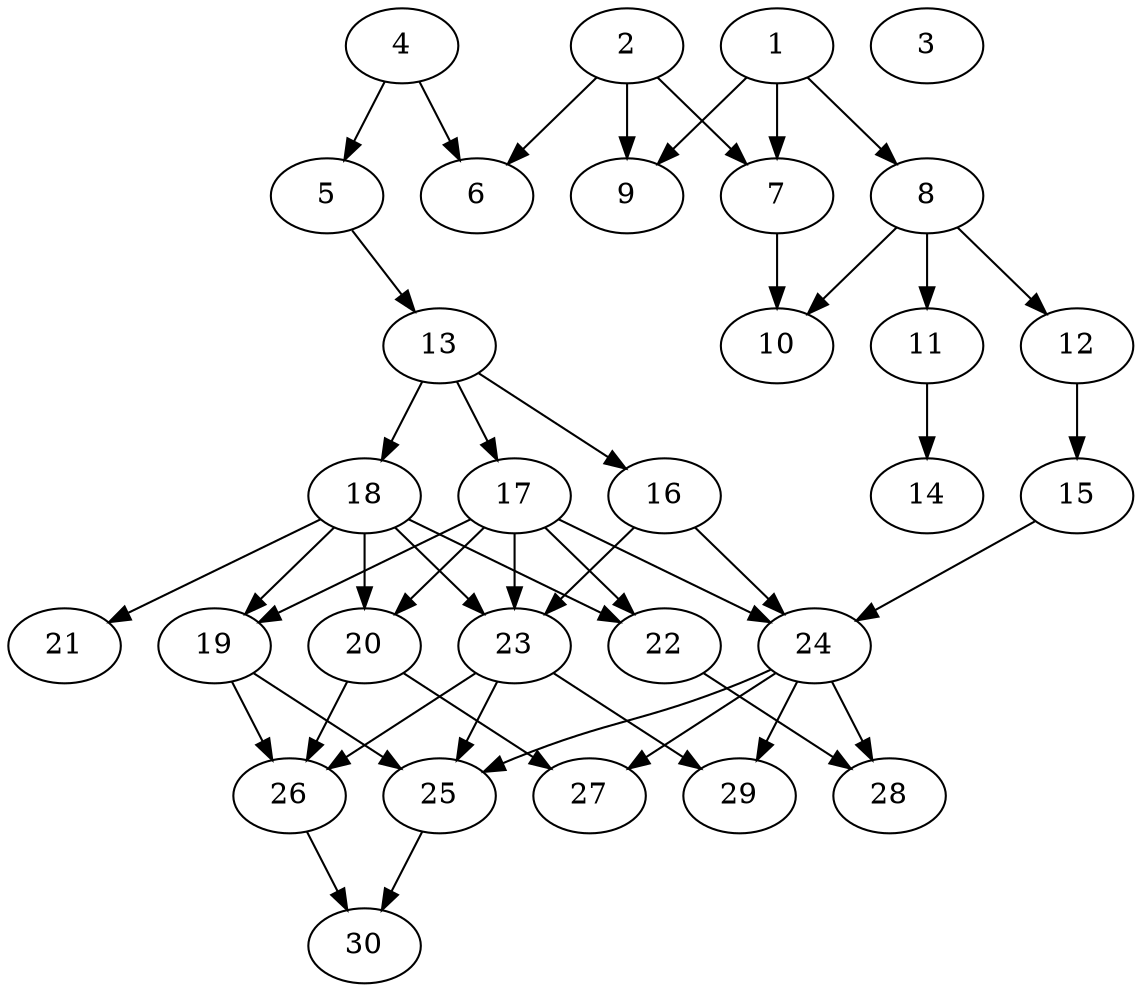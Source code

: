 // DAG automatically generated by daggen at Fri Jul 29 10:40:32 2022
// daggen.exe --dot -n 30 --ccr 0.5 --fat 0.5 --regular 0.5 --density 0.5 -o data\30/random_30_73.gv 
digraph G {
  1 [compute_size="9796915200", trans_size="331325", result_size="1024", ram="26381504",alpha="0.13"]
  1 -> 7 [size ="1024"]
  1 -> 8 [size ="1024"]
  1 -> 9 [size ="1024"]
  2 [compute_size="134217728000", trans_size="449641", result_size="1024", ram="51435632",alpha="0.07"]
  2 -> 6 [size ="1024"]
  2 -> 7 [size ="1024"]
  2 -> 9 [size ="1024"]
  3 [compute_size="1976139776", trans_size="481035", result_size="0", ram="33211712",alpha="0.15"]
  4 [compute_size="158688888175", trans_size="814309", result_size="13312", ram="23175488",alpha="0.02"]
  4 -> 5 [size ="13312"]
  4 -> 6 [size ="13312"]
  5 [compute_size="68719476736", trans_size="426656", result_size="74752", ram="21181232",alpha="0.07"]
  5 -> 13 [size ="74752"]
  6 [compute_size="231928233984", trans_size="1011205", result_size="0", ram="21509120",alpha="0.15"]
  7 [compute_size="68719476736", trans_size="920669", result_size="74752", ram="49587104",alpha="0.02"]
  7 -> 10 [size ="74752"]
  8 [compute_size="30463191619", trans_size="182191", result_size="29696", ram="1481024",alpha="0.12"]
  8 -> 10 [size ="29696"]
  8 -> 11 [size ="29696"]
  8 -> 12 [size ="29696"]
  9 [compute_size="134217728000", trans_size="988379", result_size="0", ram="8270048",alpha="0.09"]
  10 [compute_size="19143972864", trans_size="11190", result_size="0", ram="12671984",alpha="0.11"]
  11 [compute_size="36069670912", trans_size="944933", result_size="70656", ram="6133232",alpha="0.09"]
  11 -> 14 [size ="70656"]
  12 [compute_size="1567965184", trans_size="712297", result_size="70656", ram="23497040",alpha="0.02"]
  12 -> 15 [size ="70656"]
  13 [compute_size="324007484780", trans_size="70045", result_size="1024", ram="48479888",alpha="0.18"]
  13 -> 16 [size ="1024"]
  13 -> 17 [size ="1024"]
  13 -> 18 [size ="1024"]
  14 [compute_size="32992634880", trans_size="268570", result_size="0", ram="40805408",alpha="0.05"]
  15 [compute_size="904119741633", trans_size="496636", result_size="1024", ram="36449408",alpha="0.05"]
  15 -> 24 [size ="1024"]
  16 [compute_size="368293445632", trans_size="359554", result_size="9216", ram="13866320",alpha="0.15"]
  16 -> 23 [size ="9216"]
  16 -> 24 [size ="9216"]
  17 [compute_size="8185315328", trans_size="61253", result_size="74752", ram="5778416",alpha="0.00"]
  17 -> 19 [size ="74752"]
  17 -> 20 [size ="74752"]
  17 -> 22 [size ="74752"]
  17 -> 23 [size ="74752"]
  17 -> 24 [size ="74752"]
  18 [compute_size="5249990656", trans_size="939499", result_size="74752", ram="23915216",alpha="0.07"]
  18 -> 19 [size ="74752"]
  18 -> 20 [size ="74752"]
  18 -> 21 [size ="74752"]
  18 -> 22 [size ="74752"]
  18 -> 23 [size ="74752"]
  19 [compute_size="152461377536", trans_size="337655", result_size="91136", ram="29115488",alpha="0.01"]
  19 -> 25 [size ="91136"]
  19 -> 26 [size ="91136"]
  20 [compute_size="17852006400", trans_size="521859", result_size="91136", ram="40737296",alpha="0.06"]
  20 -> 26 [size ="91136"]
  20 -> 27 [size ="91136"]
  21 [compute_size="782757789696", trans_size="31650", result_size="0", ram="10555760",alpha="0.01"]
  22 [compute_size="68719476736", trans_size="893400", result_size="74752", ram="6990176",alpha="0.16"]
  22 -> 28 [size ="74752"]
  23 [compute_size="284154525463", trans_size="1005450", result_size="9216", ram="42319712",alpha="0.04"]
  23 -> 25 [size ="9216"]
  23 -> 26 [size ="9216"]
  23 -> 29 [size ="9216"]
  24 [compute_size="1101701120", trans_size="839277", result_size="70656", ram="50770352",alpha="0.17"]
  24 -> 25 [size ="70656"]
  24 -> 27 [size ="70656"]
  24 -> 28 [size ="70656"]
  24 -> 29 [size ="70656"]
  25 [compute_size="549755813888", trans_size="252490", result_size="91136", ram="47022608",alpha="0.16"]
  25 -> 30 [size ="91136"]
  26 [compute_size="31551995904", trans_size="648391", result_size="70656", ram="30008864",alpha="0.17"]
  26 -> 30 [size ="70656"]
  27 [compute_size="2026856448", trans_size="329119", result_size="0", ram="50212784",alpha="0.05"]
  28 [compute_size="21347981312", trans_size="933041", result_size="0", ram="25854032",alpha="0.12"]
  29 [compute_size="30659444736", trans_size="40186", result_size="0", ram="14241728",alpha="0.01"]
  30 [compute_size="25746108416", trans_size="771279", result_size="0", ram="2429840",alpha="0.09"]
}
